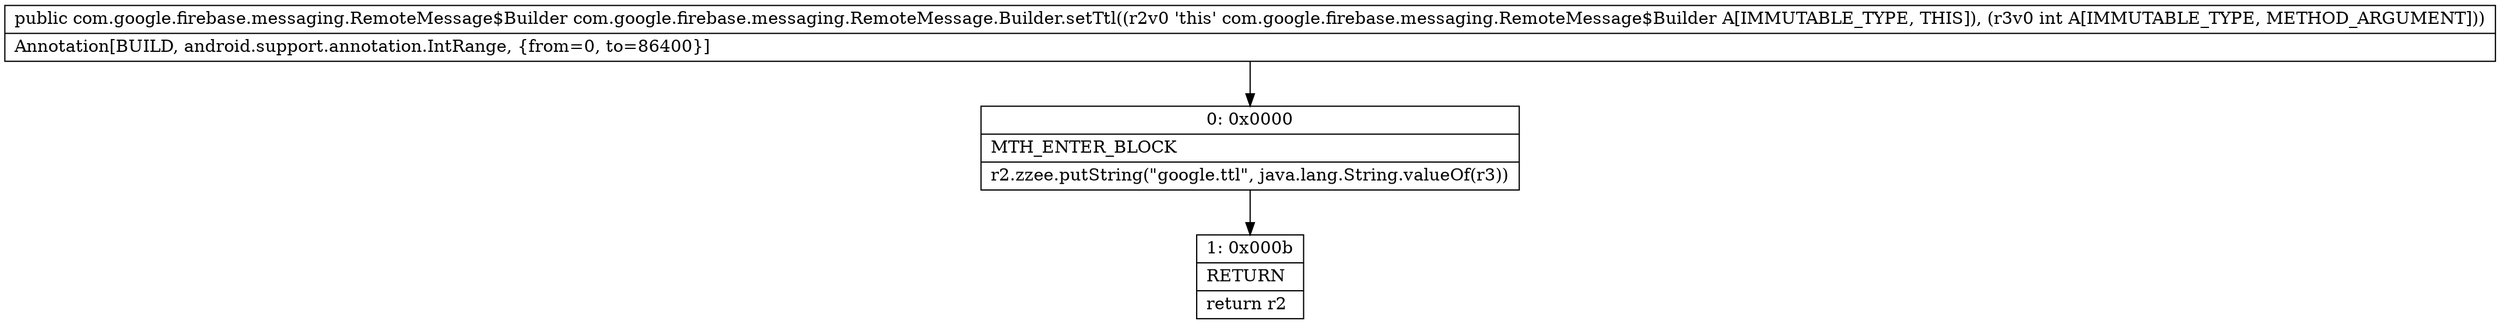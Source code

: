 digraph "CFG forcom.google.firebase.messaging.RemoteMessage.Builder.setTtl(I)Lcom\/google\/firebase\/messaging\/RemoteMessage$Builder;" {
Node_0 [shape=record,label="{0\:\ 0x0000|MTH_ENTER_BLOCK\l|r2.zzee.putString(\"google.ttl\", java.lang.String.valueOf(r3))\l}"];
Node_1 [shape=record,label="{1\:\ 0x000b|RETURN\l|return r2\l}"];
MethodNode[shape=record,label="{public com.google.firebase.messaging.RemoteMessage$Builder com.google.firebase.messaging.RemoteMessage.Builder.setTtl((r2v0 'this' com.google.firebase.messaging.RemoteMessage$Builder A[IMMUTABLE_TYPE, THIS]), (r3v0 int A[IMMUTABLE_TYPE, METHOD_ARGUMENT]))  | Annotation[BUILD, android.support.annotation.IntRange, \{from=0, to=86400\}]\l}"];
MethodNode -> Node_0;
Node_0 -> Node_1;
}


